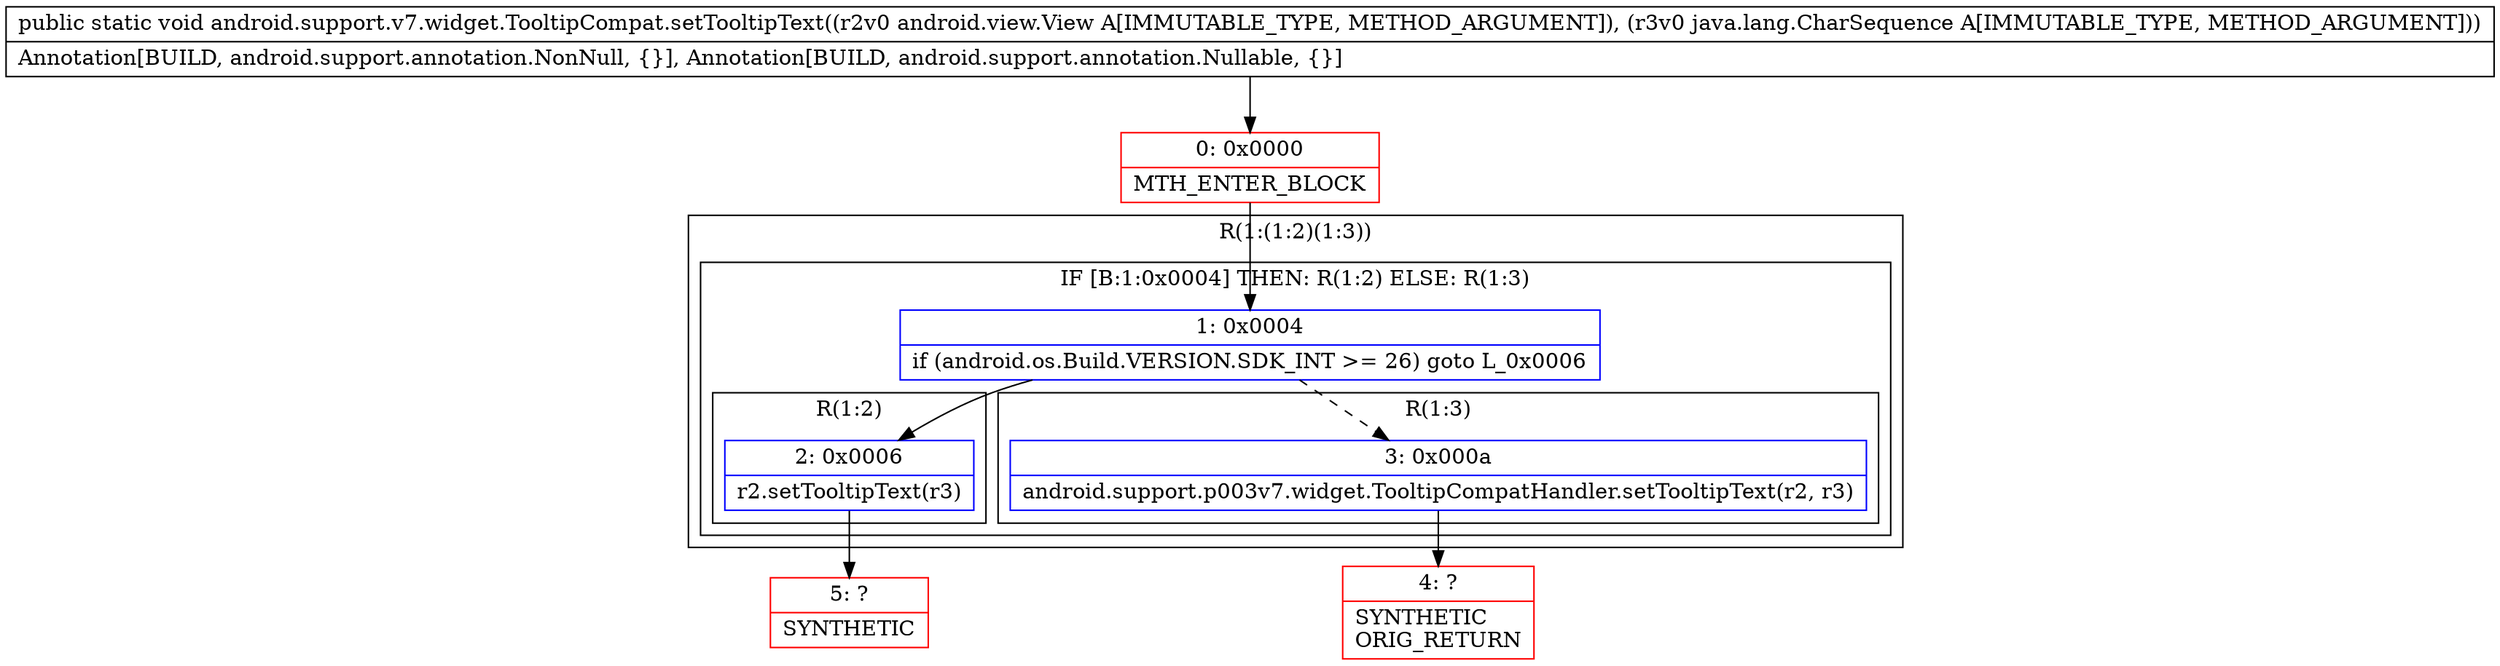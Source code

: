 digraph "CFG forandroid.support.v7.widget.TooltipCompat.setTooltipText(Landroid\/view\/View;Ljava\/lang\/CharSequence;)V" {
subgraph cluster_Region_160025353 {
label = "R(1:(1:2)(1:3))";
node [shape=record,color=blue];
subgraph cluster_IfRegion_1524142661 {
label = "IF [B:1:0x0004] THEN: R(1:2) ELSE: R(1:3)";
node [shape=record,color=blue];
Node_1 [shape=record,label="{1\:\ 0x0004|if (android.os.Build.VERSION.SDK_INT \>= 26) goto L_0x0006\l}"];
subgraph cluster_Region_2057510436 {
label = "R(1:2)";
node [shape=record,color=blue];
Node_2 [shape=record,label="{2\:\ 0x0006|r2.setTooltipText(r3)\l}"];
}
subgraph cluster_Region_1177804080 {
label = "R(1:3)";
node [shape=record,color=blue];
Node_3 [shape=record,label="{3\:\ 0x000a|android.support.p003v7.widget.TooltipCompatHandler.setTooltipText(r2, r3)\l}"];
}
}
}
Node_0 [shape=record,color=red,label="{0\:\ 0x0000|MTH_ENTER_BLOCK\l}"];
Node_4 [shape=record,color=red,label="{4\:\ ?|SYNTHETIC\lORIG_RETURN\l}"];
Node_5 [shape=record,color=red,label="{5\:\ ?|SYNTHETIC\l}"];
MethodNode[shape=record,label="{public static void android.support.v7.widget.TooltipCompat.setTooltipText((r2v0 android.view.View A[IMMUTABLE_TYPE, METHOD_ARGUMENT]), (r3v0 java.lang.CharSequence A[IMMUTABLE_TYPE, METHOD_ARGUMENT]))  | Annotation[BUILD, android.support.annotation.NonNull, \{\}], Annotation[BUILD, android.support.annotation.Nullable, \{\}]\l}"];
MethodNode -> Node_0;
Node_1 -> Node_2;
Node_1 -> Node_3[style=dashed];
Node_2 -> Node_5;
Node_3 -> Node_4;
Node_0 -> Node_1;
}

